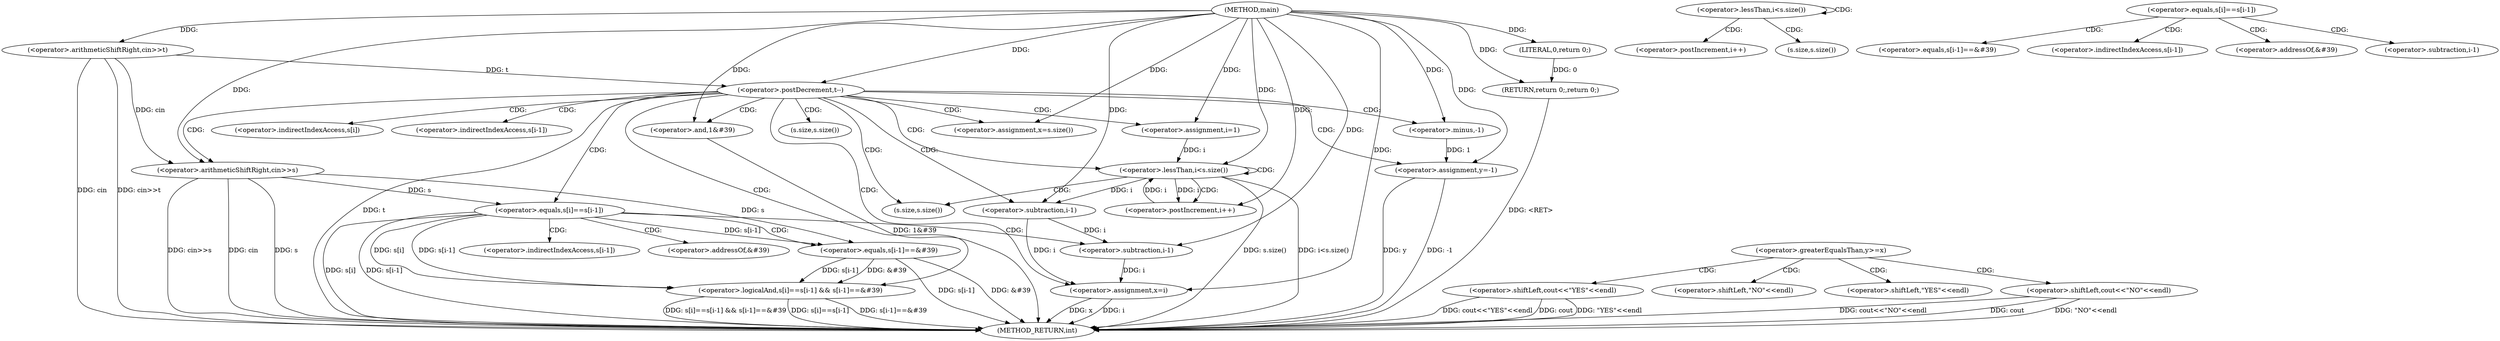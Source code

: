 digraph "main" {  
"1000101" [label = "(METHOD,main)" ]
"1000213" [label = "(METHOD_RETURN,int)" ]
"1000104" [label = "(<operator>.arithmeticShiftRight,cin>>t)" ]
"1000211" [label = "(RETURN,return 0;,return 0;)" ]
"1000108" [label = "(<operator>.postDecrement,t--)" ]
"1000212" [label = "(LITERAL,0,return 0;)" ]
"1000112" [label = "(<operator>.arithmeticShiftRight,cin>>s)" ]
"1000116" [label = "(<operator>.assignment,x=s.size())" ]
"1000120" [label = "(<operator>.assignment,y=-1)" ]
"1000134" [label = "(<operator>.logicalAnd,s[i]==s[i-1] && s[i-1]==&#39)" ]
"1000152" [label = "(<operator>.and,1&#39)" ]
"1000126" [label = "(<operator>.assignment,i=1)" ]
"1000129" [label = "(<operator>.lessThan,i<s.size())" ]
"1000132" [label = "(<operator>.postIncrement,i++)" ]
"1000156" [label = "(<operator>.assignment,x=i)" ]
"1000122" [label = "(<operator>.minus,-1)" ]
"1000135" [label = "(<operator>.equals,s[i]==s[i-1])" ]
"1000144" [label = "(<operator>.equals,s[i-1]==&#39)" ]
"1000200" [label = "(<operator>.shiftLeft,cout<<\"NO\"<<endl)" ]
"1000206" [label = "(<operator>.shiftLeft,cout<<\"YES\"<<endl)" ]
"1000141" [label = "(<operator>.subtraction,i-1)" ]
"1000147" [label = "(<operator>.subtraction,i-1)" ]
"1000118" [label = "(s.size,s.size())" ]
"1000165" [label = "(<operator>.lessThan,i<s.size())" ]
"1000168" [label = "(<operator>.postIncrement,i++)" ]
"1000171" [label = "(<operator>.equals,s[i]==s[i-1])" ]
"1000180" [label = "(<operator>.equals,s[i-1]==&#39)" ]
"1000196" [label = "(<operator>.greaterEqualsThan,y>=x)" ]
"1000131" [label = "(s.size,s.size())" ]
"1000136" [label = "(<operator>.indirectIndexAccess,s[i])" ]
"1000139" [label = "(<operator>.indirectIndexAccess,s[i-1])" ]
"1000145" [label = "(<operator>.indirectIndexAccess,s[i-1])" ]
"1000150" [label = "(<operator>.addressOf,&#39)" ]
"1000167" [label = "(s.size,s.size())" ]
"1000181" [label = "(<operator>.indirectIndexAccess,s[i-1])" ]
"1000186" [label = "(<operator>.addressOf,&#39)" ]
"1000183" [label = "(<operator>.subtraction,i-1)" ]
"1000202" [label = "(<operator>.shiftLeft,\"NO\"<<endl)" ]
"1000208" [label = "(<operator>.shiftLeft,\"YES\"<<endl)" ]
  "1000211" -> "1000213"  [ label = "DDG: <RET>"] 
  "1000104" -> "1000213"  [ label = "DDG: cin"] 
  "1000104" -> "1000213"  [ label = "DDG: cin>>t"] 
  "1000108" -> "1000213"  [ label = "DDG: t"] 
  "1000112" -> "1000213"  [ label = "DDG: cin"] 
  "1000112" -> "1000213"  [ label = "DDG: s"] 
  "1000112" -> "1000213"  [ label = "DDG: cin>>s"] 
  "1000120" -> "1000213"  [ label = "DDG: y"] 
  "1000120" -> "1000213"  [ label = "DDG: -1"] 
  "1000129" -> "1000213"  [ label = "DDG: s.size()"] 
  "1000129" -> "1000213"  [ label = "DDG: i<s.size()"] 
  "1000135" -> "1000213"  [ label = "DDG: s[i]"] 
  "1000135" -> "1000213"  [ label = "DDG: s[i-1]"] 
  "1000134" -> "1000213"  [ label = "DDG: s[i]==s[i-1]"] 
  "1000144" -> "1000213"  [ label = "DDG: s[i-1]"] 
  "1000144" -> "1000213"  [ label = "DDG: &#39"] 
  "1000134" -> "1000213"  [ label = "DDG: s[i-1]==&#39"] 
  "1000134" -> "1000213"  [ label = "DDG: s[i]==s[i-1] && s[i-1]==&#39"] 
  "1000152" -> "1000213"  [ label = "DDG: 1&#39"] 
  "1000156" -> "1000213"  [ label = "DDG: x"] 
  "1000156" -> "1000213"  [ label = "DDG: i"] 
  "1000200" -> "1000213"  [ label = "DDG: cout<<\"NO\"<<endl"] 
  "1000206" -> "1000213"  [ label = "DDG: cout<<\"YES\"<<endl"] 
  "1000200" -> "1000213"  [ label = "DDG: cout"] 
  "1000200" -> "1000213"  [ label = "DDG: \"NO\"<<endl"] 
  "1000206" -> "1000213"  [ label = "DDG: cout"] 
  "1000206" -> "1000213"  [ label = "DDG: \"YES\"<<endl"] 
  "1000212" -> "1000211"  [ label = "DDG: 0"] 
  "1000101" -> "1000211"  [ label = "DDG: "] 
  "1000101" -> "1000104"  [ label = "DDG: "] 
  "1000101" -> "1000212"  [ label = "DDG: "] 
  "1000104" -> "1000108"  [ label = "DDG: t"] 
  "1000101" -> "1000108"  [ label = "DDG: "] 
  "1000101" -> "1000116"  [ label = "DDG: "] 
  "1000122" -> "1000120"  [ label = "DDG: 1"] 
  "1000104" -> "1000112"  [ label = "DDG: cin"] 
  "1000101" -> "1000112"  [ label = "DDG: "] 
  "1000101" -> "1000120"  [ label = "DDG: "] 
  "1000101" -> "1000126"  [ label = "DDG: "] 
  "1000135" -> "1000134"  [ label = "DDG: s[i]"] 
  "1000135" -> "1000134"  [ label = "DDG: s[i-1]"] 
  "1000144" -> "1000134"  [ label = "DDG: s[i-1]"] 
  "1000144" -> "1000134"  [ label = "DDG: &#39"] 
  "1000101" -> "1000152"  [ label = "DDG: "] 
  "1000141" -> "1000156"  [ label = "DDG: i"] 
  "1000147" -> "1000156"  [ label = "DDG: i"] 
  "1000101" -> "1000156"  [ label = "DDG: "] 
  "1000101" -> "1000122"  [ label = "DDG: "] 
  "1000126" -> "1000129"  [ label = "DDG: i"] 
  "1000132" -> "1000129"  [ label = "DDG: i"] 
  "1000101" -> "1000129"  [ label = "DDG: "] 
  "1000129" -> "1000132"  [ label = "DDG: i"] 
  "1000101" -> "1000132"  [ label = "DDG: "] 
  "1000112" -> "1000135"  [ label = "DDG: s"] 
  "1000112" -> "1000144"  [ label = "DDG: s"] 
  "1000135" -> "1000144"  [ label = "DDG: s[i-1]"] 
  "1000129" -> "1000141"  [ label = "DDG: i"] 
  "1000101" -> "1000141"  [ label = "DDG: "] 
  "1000141" -> "1000147"  [ label = "DDG: i"] 
  "1000101" -> "1000147"  [ label = "DDG: "] 
  "1000108" -> "1000156"  [ label = "CDG: "] 
  "1000108" -> "1000141"  [ label = "CDG: "] 
  "1000108" -> "1000152"  [ label = "CDG: "] 
  "1000108" -> "1000139"  [ label = "CDG: "] 
  "1000108" -> "1000135"  [ label = "CDG: "] 
  "1000108" -> "1000136"  [ label = "CDG: "] 
  "1000108" -> "1000118"  [ label = "CDG: "] 
  "1000108" -> "1000122"  [ label = "CDG: "] 
  "1000108" -> "1000112"  [ label = "CDG: "] 
  "1000108" -> "1000116"  [ label = "CDG: "] 
  "1000108" -> "1000131"  [ label = "CDG: "] 
  "1000108" -> "1000120"  [ label = "CDG: "] 
  "1000108" -> "1000126"  [ label = "CDG: "] 
  "1000108" -> "1000129"  [ label = "CDG: "] 
  "1000108" -> "1000134"  [ label = "CDG: "] 
  "1000129" -> "1000131"  [ label = "CDG: "] 
  "1000129" -> "1000132"  [ label = "CDG: "] 
  "1000129" -> "1000129"  [ label = "CDG: "] 
  "1000135" -> "1000150"  [ label = "CDG: "] 
  "1000135" -> "1000144"  [ label = "CDG: "] 
  "1000135" -> "1000147"  [ label = "CDG: "] 
  "1000135" -> "1000145"  [ label = "CDG: "] 
  "1000165" -> "1000165"  [ label = "CDG: "] 
  "1000165" -> "1000168"  [ label = "CDG: "] 
  "1000165" -> "1000167"  [ label = "CDG: "] 
  "1000171" -> "1000186"  [ label = "CDG: "] 
  "1000171" -> "1000180"  [ label = "CDG: "] 
  "1000171" -> "1000183"  [ label = "CDG: "] 
  "1000171" -> "1000181"  [ label = "CDG: "] 
  "1000196" -> "1000200"  [ label = "CDG: "] 
  "1000196" -> "1000208"  [ label = "CDG: "] 
  "1000196" -> "1000206"  [ label = "CDG: "] 
  "1000196" -> "1000202"  [ label = "CDG: "] 
}
